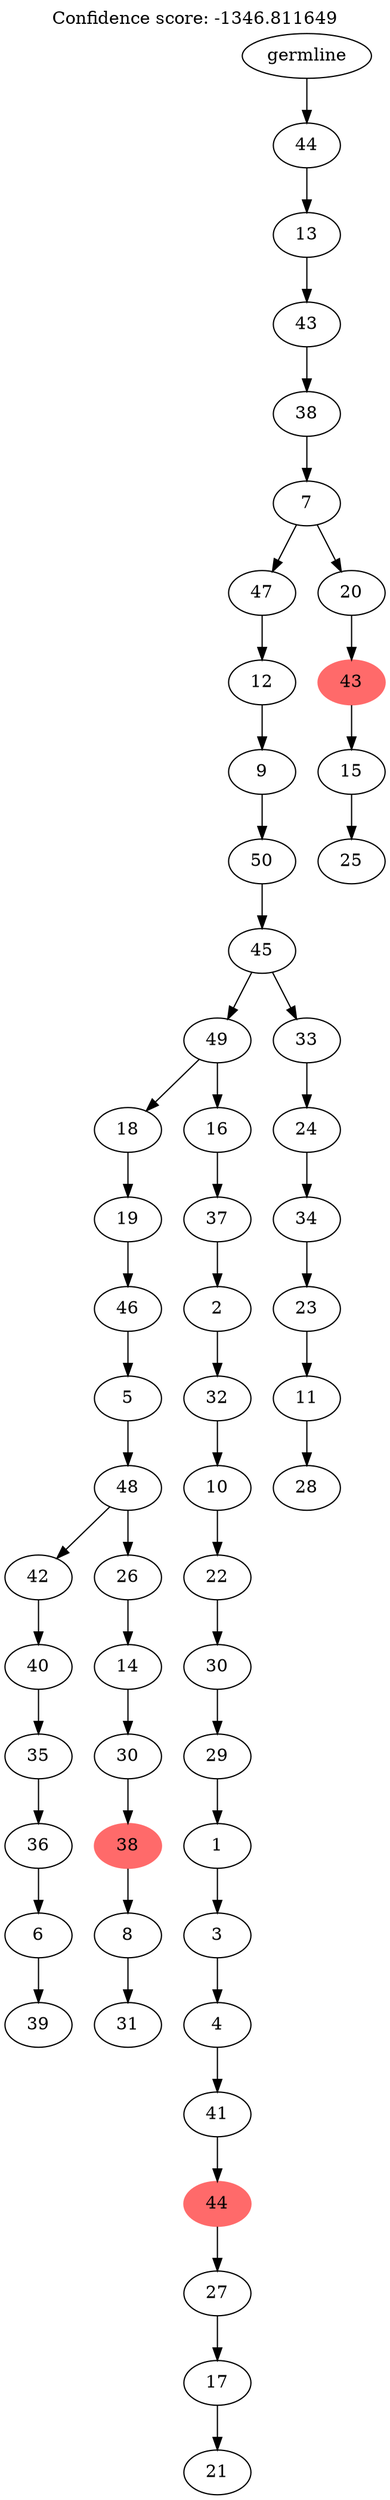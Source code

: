 digraph g {
	"53" -> "54";
	"54" [label="39"];
	"52" -> "53";
	"53" [label="6"];
	"51" -> "52";
	"52" [label="36"];
	"50" -> "51";
	"51" [label="35"];
	"49" -> "50";
	"50" [label="40"];
	"47" -> "48";
	"48" [label="31"];
	"46" -> "47";
	"47" [label="8"];
	"45" -> "46";
	"46" [color=indianred1, style=filled, label="38"];
	"44" -> "45";
	"45" [label="30"];
	"43" -> "44";
	"44" [label="14"];
	"42" -> "43";
	"43" [label="26"];
	"42" -> "49";
	"49" [label="42"];
	"41" -> "42";
	"42" [label="48"];
	"40" -> "41";
	"41" [label="5"];
	"39" -> "40";
	"40" [label="46"];
	"38" -> "39";
	"39" [label="19"];
	"36" -> "37";
	"37" [label="21"];
	"35" -> "36";
	"36" [label="17"];
	"34" -> "35";
	"35" [label="27"];
	"33" -> "34";
	"34" [color=indianred1, style=filled, label="44"];
	"32" -> "33";
	"33" [label="41"];
	"31" -> "32";
	"32" [label="4"];
	"30" -> "31";
	"31" [label="3"];
	"29" -> "30";
	"30" [label="1"];
	"28" -> "29";
	"29" [label="29"];
	"27" -> "28";
	"28" [label="30"];
	"26" -> "27";
	"27" [label="22"];
	"25" -> "26";
	"26" [label="10"];
	"24" -> "25";
	"25" [label="32"];
	"23" -> "24";
	"24" [label="2"];
	"22" -> "23";
	"23" [label="37"];
	"21" -> "22";
	"22" [label="16"];
	"21" -> "38";
	"38" [label="18"];
	"19" -> "20";
	"20" [label="28"];
	"18" -> "19";
	"19" [label="11"];
	"17" -> "18";
	"18" [label="23"];
	"16" -> "17";
	"17" [label="34"];
	"15" -> "16";
	"16" [label="24"];
	"14" -> "15";
	"15" [label="33"];
	"14" -> "21";
	"21" [label="49"];
	"13" -> "14";
	"14" [label="45"];
	"12" -> "13";
	"13" [label="50"];
	"11" -> "12";
	"12" [label="9"];
	"10" -> "11";
	"11" [label="12"];
	"8" -> "9";
	"9" [label="25"];
	"7" -> "8";
	"8" [label="15"];
	"6" -> "7";
	"7" [color=indianred1, style=filled, label="43"];
	"5" -> "6";
	"6" [label="20"];
	"5" -> "10";
	"10" [label="47"];
	"4" -> "5";
	"5" [label="7"];
	"3" -> "4";
	"4" [label="38"];
	"2" -> "3";
	"3" [label="43"];
	"1" -> "2";
	"2" [label="13"];
	"0" -> "1";
	"1" [label="44"];
	"0" [label="germline"];
	labelloc="t";
	label="Confidence score: -1346.811649";
}
